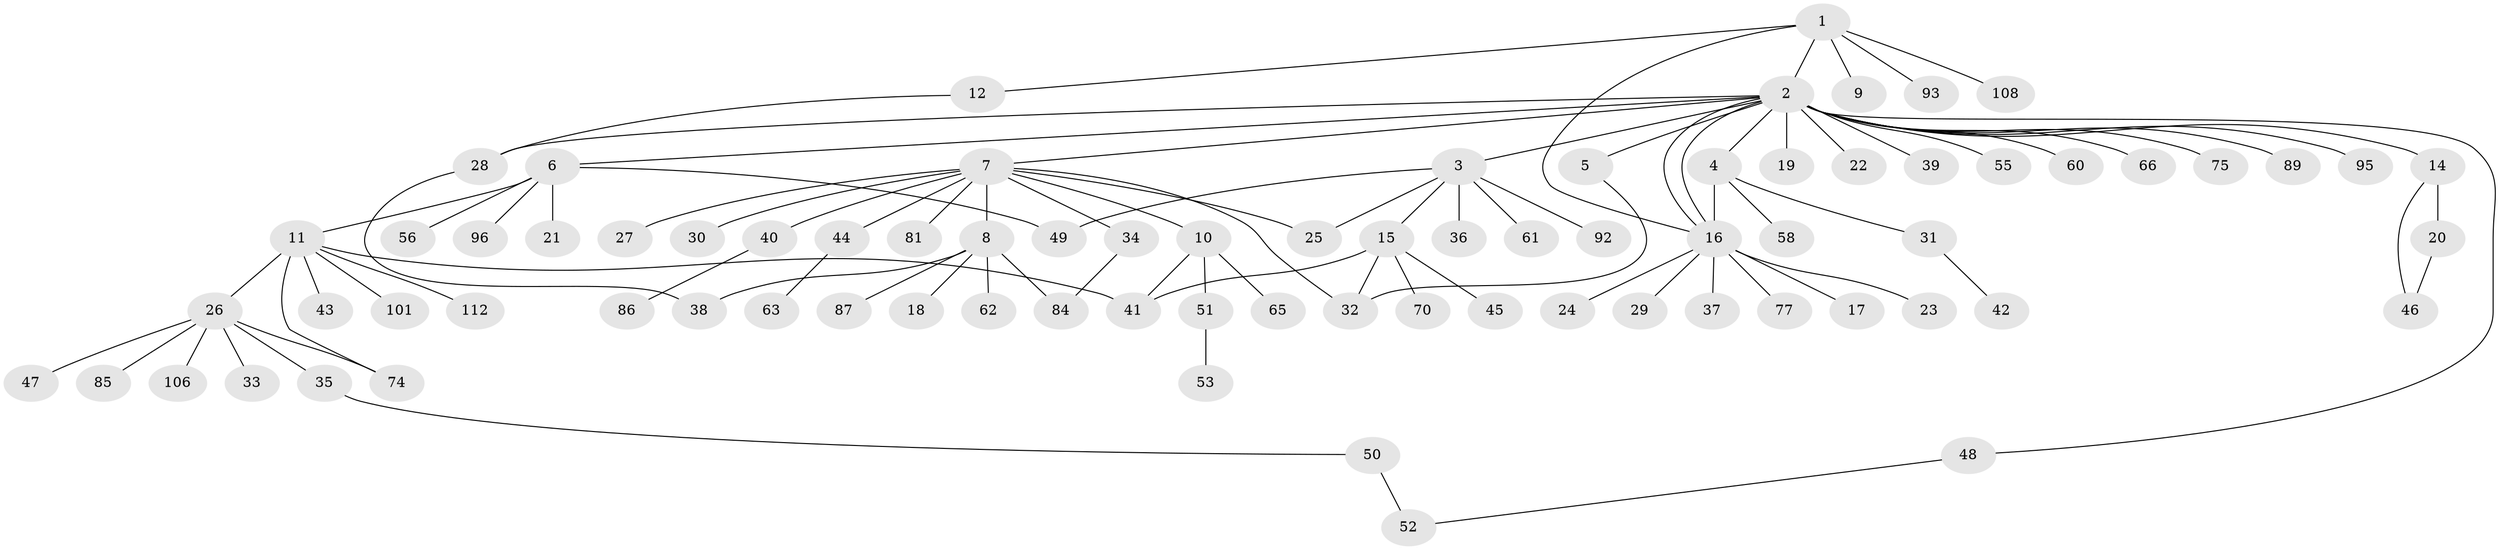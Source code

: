 // original degree distribution, {6: 0.02631578947368421, 22: 0.008771929824561403, 7: 0.02631578947368421, 4: 0.02631578947368421, 3: 0.09649122807017543, 12: 0.008771929824561403, 1: 0.5, 2: 0.2894736842105263, 5: 0.008771929824561403, 10: 0.008771929824561403}
// Generated by graph-tools (version 1.1) at 2025/18/03/04/25 18:18:02]
// undirected, 79 vertices, 93 edges
graph export_dot {
graph [start="1"]
  node [color=gray90,style=filled];
  1;
  2 [super="+59+13"];
  3;
  4 [super="+97"];
  5 [super="+98"];
  6;
  7 [super="+57"];
  8;
  9;
  10;
  11 [super="+67"];
  12;
  14;
  15;
  16;
  17;
  18;
  19;
  20;
  21;
  22;
  23;
  24;
  25 [super="+90"];
  26;
  27;
  28 [super="+78"];
  29;
  30;
  31;
  32;
  33;
  34 [super="+54"];
  35;
  36 [super="+64"];
  37;
  38 [super="+79"];
  39 [super="+68"];
  40;
  41;
  42;
  43;
  44;
  45;
  46 [super="+71+69"];
  47 [super="+91"];
  48 [super="+110"];
  49 [super="+105"];
  50 [super="+114"];
  51;
  52;
  53;
  55;
  56 [super="+104"];
  58;
  60;
  61;
  62 [super="+83"];
  63 [super="+76"];
  65;
  66 [super="+88+73"];
  70;
  74;
  75;
  77;
  81;
  84 [super="+102"];
  85;
  86 [super="+109"];
  87;
  89;
  92 [super="+107"];
  93;
  95;
  96;
  101;
  106;
  108;
  112;
  1 -- 2;
  1 -- 9;
  1 -- 12;
  1 -- 16;
  1 -- 93;
  1 -- 108;
  2 -- 3;
  2 -- 4;
  2 -- 5;
  2 -- 6;
  2 -- 7;
  2 -- 14;
  2 -- 16;
  2 -- 16;
  2 -- 19;
  2 -- 22;
  2 -- 39;
  2 -- 48;
  2 -- 55;
  2 -- 60;
  2 -- 66;
  2 -- 75;
  2 -- 89;
  2 -- 95;
  2 -- 28;
  3 -- 15;
  3 -- 25;
  3 -- 36;
  3 -- 49;
  3 -- 61;
  3 -- 92;
  4 -- 31;
  4 -- 58;
  4 -- 16;
  5 -- 32;
  6 -- 11;
  6 -- 21;
  6 -- 56;
  6 -- 96;
  6 -- 49;
  7 -- 8;
  7 -- 10;
  7 -- 25;
  7 -- 27;
  7 -- 30;
  7 -- 32;
  7 -- 34;
  7 -- 40;
  7 -- 44;
  7 -- 81;
  8 -- 18;
  8 -- 38;
  8 -- 62;
  8 -- 84;
  8 -- 87;
  10 -- 41;
  10 -- 51;
  10 -- 65;
  11 -- 26;
  11 -- 43;
  11 -- 74;
  11 -- 101;
  11 -- 112;
  11 -- 41;
  12 -- 28;
  14 -- 20;
  14 -- 46;
  15 -- 32;
  15 -- 41;
  15 -- 45;
  15 -- 70;
  16 -- 17;
  16 -- 23;
  16 -- 24;
  16 -- 29;
  16 -- 37;
  16 -- 77;
  20 -- 46;
  26 -- 33;
  26 -- 35;
  26 -- 47;
  26 -- 74;
  26 -- 85;
  26 -- 106;
  28 -- 38;
  31 -- 42;
  34 -- 84;
  35 -- 50;
  40 -- 86;
  44 -- 63;
  48 -- 52;
  50 -- 52;
  51 -- 53;
}
